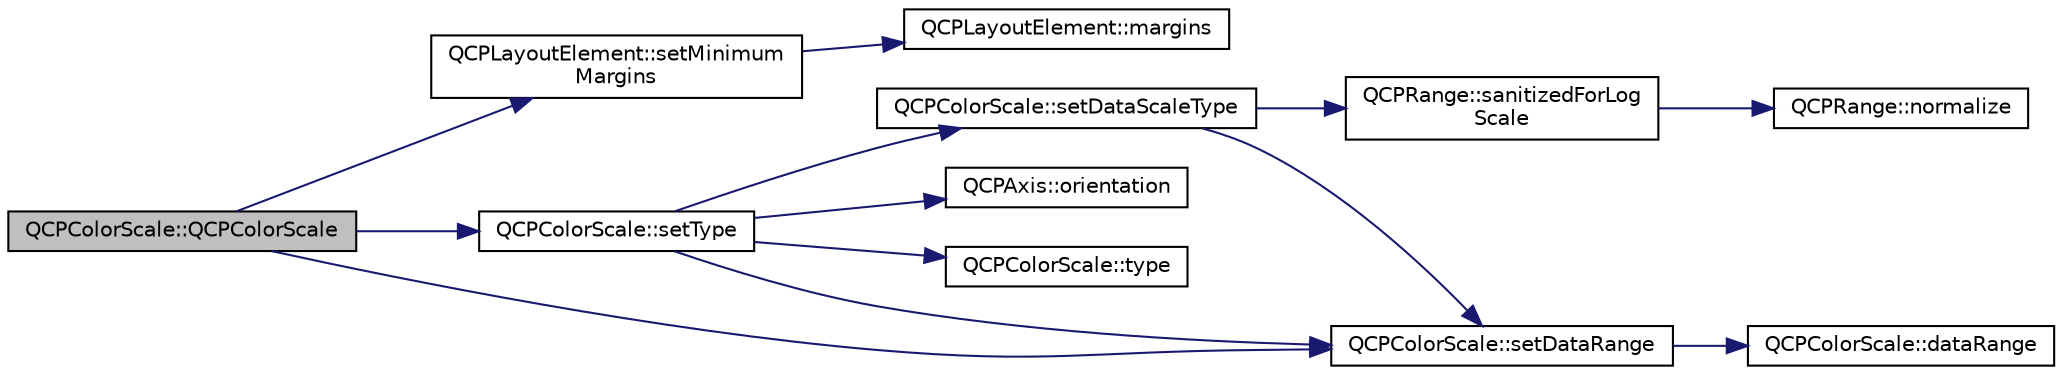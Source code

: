 digraph "QCPColorScale::QCPColorScale"
{
  edge [fontname="Helvetica",fontsize="10",labelfontname="Helvetica",labelfontsize="10"];
  node [fontname="Helvetica",fontsize="10",shape=record];
  rankdir="LR";
  Node0 [label="QCPColorScale::QCPColorScale",height=0.2,width=0.4,color="black", fillcolor="grey75", style="filled", fontcolor="black"];
  Node0 -> Node1 [color="midnightblue",fontsize="10",style="solid",fontname="Helvetica"];
  Node1 [label="QCPLayoutElement::setMinimum\lMargins",height=0.2,width=0.4,color="black", fillcolor="white", style="filled",URL="$d5/db3/class_q_c_p_layout_element.html#a0a8a17abc16b7923159fcc7608f94673"];
  Node1 -> Node2 [color="midnightblue",fontsize="10",style="solid",fontname="Helvetica"];
  Node2 [label="QCPLayoutElement::margins",height=0.2,width=0.4,color="black", fillcolor="white", style="filled",URL="$d5/db3/class_q_c_p_layout_element.html#af4ac9450aa2d60863bf3a8ea0c940c9d"];
  Node0 -> Node3 [color="midnightblue",fontsize="10",style="solid",fontname="Helvetica"];
  Node3 [label="QCPColorScale::setType",height=0.2,width=0.4,color="black", fillcolor="white", style="filled",URL="$da/d2b/class_q_c_p_color_scale.html#a1bf9bdb291927c422dd66b404b206f1f"];
  Node3 -> Node4 [color="midnightblue",fontsize="10",style="solid",fontname="Helvetica"];
  Node4 [label="QCPColorScale::type",height=0.2,width=0.4,color="black", fillcolor="white", style="filled",URL="$da/d2b/class_q_c_p_color_scale.html#a85d7e286fbfc0c04c4b480aff3cb66fb"];
  Node3 -> Node5 [color="midnightblue",fontsize="10",style="solid",fontname="Helvetica"];
  Node5 [label="QCPColorScale::setDataRange",height=0.2,width=0.4,color="black", fillcolor="white", style="filled",URL="$da/d2b/class_q_c_p_color_scale.html#abe88633003a26d1e756aa74984587fef"];
  Node5 -> Node6 [color="midnightblue",fontsize="10",style="solid",fontname="Helvetica"];
  Node6 [label="QCPColorScale::dataRange",height=0.2,width=0.4,color="black", fillcolor="white", style="filled",URL="$da/d2b/class_q_c_p_color_scale.html#a51f5756f99867bd91e570eddefeb1ef4"];
  Node3 -> Node7 [color="midnightblue",fontsize="10",style="solid",fontname="Helvetica"];
  Node7 [label="QCPColorScale::setDataScaleType",height=0.2,width=0.4,color="black", fillcolor="white", style="filled",URL="$da/d2b/class_q_c_p_color_scale.html#aeb6107d67dd7325145b2498abae67fc3"];
  Node7 -> Node5 [color="midnightblue",fontsize="10",style="solid",fontname="Helvetica"];
  Node7 -> Node8 [color="midnightblue",fontsize="10",style="solid",fontname="Helvetica"];
  Node8 [label="QCPRange::sanitizedForLog\lScale",height=0.2,width=0.4,color="black", fillcolor="white", style="filled",URL="$d8/d0b/class_q_c_p_range.html#a3d66288d66e1d6df3636075eb42502ee"];
  Node8 -> Node9 [color="midnightblue",fontsize="10",style="solid",fontname="Helvetica"];
  Node9 [label="QCPRange::normalize",height=0.2,width=0.4,color="black", fillcolor="white", style="filled",URL="$d8/d0b/class_q_c_p_range.html#af914a7740269b0604d0827c634a878a9"];
  Node3 -> Node10 [color="midnightblue",fontsize="10",style="solid",fontname="Helvetica"];
  Node10 [label="QCPAxis::orientation",height=0.2,width=0.4,color="black", fillcolor="white", style="filled",URL="$d2/deb/class_q_c_p_axis.html#ab988ef4538e2655bb77bd138189cd42e"];
  Node0 -> Node5 [color="midnightblue",fontsize="10",style="solid",fontname="Helvetica"];
}
